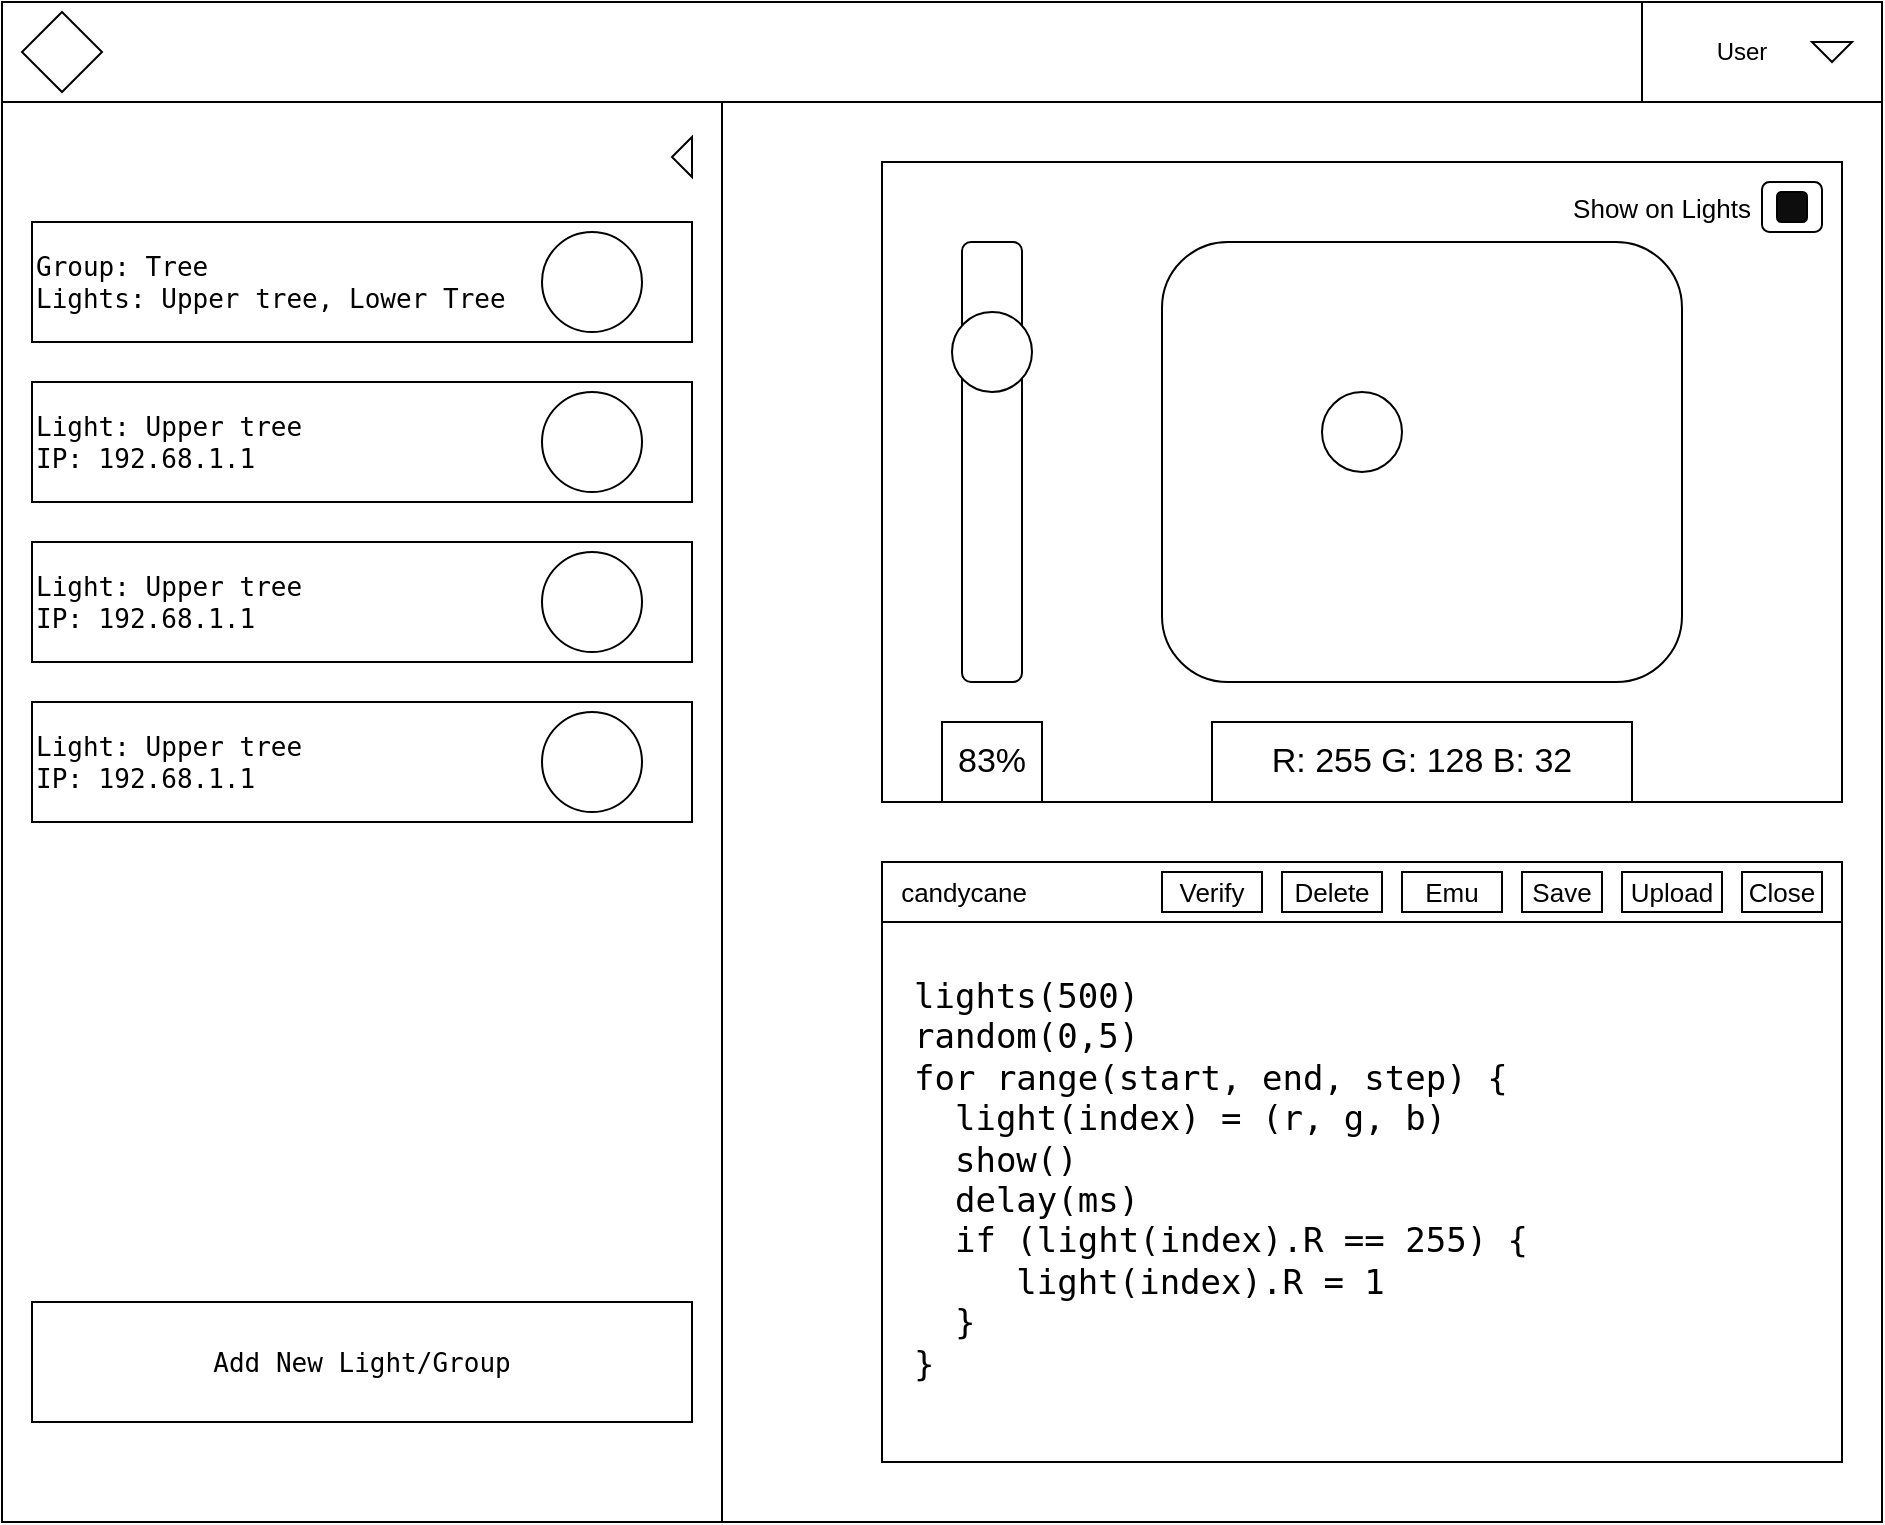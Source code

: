 <mxfile version="15.9.1" type="device" pages="2"><diagram id="Z8mdW01MG-wENITkt_oy" name="Page-1"><mxGraphModel dx="1298" dy="809" grid="1" gridSize="10" guides="1" tooltips="1" connect="1" arrows="1" fold="1" page="1" pageScale="1" pageWidth="850" pageHeight="1100" math="0" shadow="0"><root><mxCell id="0"/><mxCell id="1" parent="0"/><mxCell id="ipHgYjq6JIC_vCtF5LPw-1" value="" style="rounded=0;whiteSpace=wrap;html=1;" parent="1" vertex="1"><mxGeometry x="120" y="40" width="940" height="760" as="geometry"/></mxCell><mxCell id="ipHgYjq6JIC_vCtF5LPw-2" value="" style="rounded=0;whiteSpace=wrap;html=1;" parent="1" vertex="1"><mxGeometry x="120" y="40" width="940" height="50" as="geometry"/></mxCell><mxCell id="ipHgYjq6JIC_vCtF5LPw-3" value="" style="rhombus;whiteSpace=wrap;html=1;" parent="1" vertex="1"><mxGeometry x="130" y="45" width="40" height="40" as="geometry"/></mxCell><mxCell id="ipHgYjq6JIC_vCtF5LPw-7" value="" style="rounded=0;whiteSpace=wrap;html=1;" parent="1" vertex="1"><mxGeometry x="940" y="40" width="120" height="50" as="geometry"/></mxCell><mxCell id="ipHgYjq6JIC_vCtF5LPw-8" value="" style="triangle;whiteSpace=wrap;html=1;rotation=90;" parent="1" vertex="1"><mxGeometry x="1030" y="55" width="10" height="20" as="geometry"/></mxCell><mxCell id="ipHgYjq6JIC_vCtF5LPw-9" value="User" style="text;html=1;strokeColor=none;fillColor=none;align=center;verticalAlign=middle;whiteSpace=wrap;rounded=0;" parent="1" vertex="1"><mxGeometry x="960" y="50" width="60" height="30" as="geometry"/></mxCell><mxCell id="ipHgYjq6JIC_vCtF5LPw-10" value="" style="rounded=0;whiteSpace=wrap;html=1;" parent="1" vertex="1"><mxGeometry x="120" y="90" width="360" height="710" as="geometry"/></mxCell><mxCell id="ipHgYjq6JIC_vCtF5LPw-12" value="" style="rounded=0;whiteSpace=wrap;html=1;" parent="1" vertex="1"><mxGeometry x="560" y="120" width="480" height="320" as="geometry"/></mxCell><mxCell id="ipHgYjq6JIC_vCtF5LPw-13" value="" style="rounded=0;whiteSpace=wrap;html=1;" parent="1" vertex="1"><mxGeometry x="560" y="470" width="480" height="300" as="geometry"/></mxCell><mxCell id="ipHgYjq6JIC_vCtF5LPw-15" value="" style="rounded=0;whiteSpace=wrap;html=1;" parent="1" vertex="1"><mxGeometry x="560" y="470" width="480" height="30" as="geometry"/></mxCell><mxCell id="ipHgYjq6JIC_vCtF5LPw-18" value="" style="rounded=1;whiteSpace=wrap;html=1;" parent="1" vertex="1"><mxGeometry x="700" y="160" width="260" height="220" as="geometry"/></mxCell><mxCell id="ipHgYjq6JIC_vCtF5LPw-19" value="" style="rounded=1;whiteSpace=wrap;html=1;" parent="1" vertex="1"><mxGeometry x="600" y="160" width="30" height="220" as="geometry"/></mxCell><mxCell id="ipHgYjq6JIC_vCtF5LPw-20" value="" style="ellipse;whiteSpace=wrap;html=1;aspect=fixed;" parent="1" vertex="1"><mxGeometry x="595" y="195" width="40" height="40" as="geometry"/></mxCell><mxCell id="ipHgYjq6JIC_vCtF5LPw-21" value="" style="ellipse;whiteSpace=wrap;html=1;aspect=fixed;" parent="1" vertex="1"><mxGeometry x="780" y="235" width="40" height="40" as="geometry"/></mxCell><mxCell id="ipHgYjq6JIC_vCtF5LPw-22" value="&lt;pre style=&quot;font-size: 17px&quot;&gt;lights(500)&lt;br&gt;random(0,5)&lt;br&gt;&lt;font style=&quot;font-size: 17px&quot;&gt;&lt;font style=&quot;font-size: 17px&quot;&gt;for range(start, end, step) {&lt;/font&gt;&lt;font style=&quot;font-size: 17px&quot;&gt;&amp;nbsp;&lt;br&gt;&lt;/font&gt;&lt;/font&gt;&amp;nbsp; light(index) = (r, g, b)&lt;br&gt;&amp;nbsp; show()&lt;br&gt;&amp;nbsp; delay(ms)&lt;br&gt;  if (light(index).R == 255) {&lt;br&gt;     light(index).R = 1&lt;br&gt;  }&lt;br&gt;}&lt;/pre&gt;" style="text;html=1;strokeColor=none;fillColor=none;spacing=5;spacingTop=-20;whiteSpace=wrap;overflow=hidden;rounded=0;horizontal=1;" parent="1" vertex="1"><mxGeometry x="571" y="520" width="379" height="240" as="geometry"/></mxCell><mxCell id="ipHgYjq6JIC_vCtF5LPw-23" value="R: 255 G: 128 B: 32" style="rounded=0;whiteSpace=wrap;html=1;fontSize=17;" parent="1" vertex="1"><mxGeometry x="725" y="400" width="210" height="40" as="geometry"/></mxCell><mxCell id="ipHgYjq6JIC_vCtF5LPw-24" value="83%" style="rounded=0;whiteSpace=wrap;html=1;fontSize=17;" parent="1" vertex="1"><mxGeometry x="590" y="400" width="50" height="40" as="geometry"/></mxCell><mxCell id="ipHgYjq6JIC_vCtF5LPw-25" value="&lt;pre style=&quot;font-size: 13px&quot;&gt;Group: Tree&lt;br&gt;Lights: Upper tree, Lower Tree&lt;/pre&gt;" style="rounded=0;whiteSpace=wrap;html=1;fontSize=17;align=left;" parent="1" vertex="1"><mxGeometry x="135" y="150" width="330" height="60" as="geometry"/></mxCell><mxCell id="ipHgYjq6JIC_vCtF5LPw-26" value="" style="ellipse;whiteSpace=wrap;html=1;aspect=fixed;fontSize=13;align=left;" parent="1" vertex="1"><mxGeometry x="390" y="155" width="50" height="50" as="geometry"/></mxCell><mxCell id="ipHgYjq6JIC_vCtF5LPw-27" value="&lt;pre style=&quot;font-size: 13px&quot;&gt;Light: Upper tree&lt;br&gt;IP: 192.68.1.1&lt;/pre&gt;" style="rounded=0;whiteSpace=wrap;html=1;fontSize=17;align=left;" parent="1" vertex="1"><mxGeometry x="135" y="230" width="330" height="60" as="geometry"/></mxCell><mxCell id="ipHgYjq6JIC_vCtF5LPw-28" value="" style="ellipse;whiteSpace=wrap;html=1;aspect=fixed;fontSize=13;align=left;" parent="1" vertex="1"><mxGeometry x="390" y="235" width="50" height="50" as="geometry"/></mxCell><mxCell id="ipHgYjq6JIC_vCtF5LPw-31" value="&lt;pre style=&quot;font-size: 13px&quot;&gt;Light: Upper tree&lt;br&gt;IP: 192.68.1.1&lt;/pre&gt;" style="rounded=0;whiteSpace=wrap;html=1;fontSize=17;align=left;" parent="1" vertex="1"><mxGeometry x="135" y="310" width="330" height="60" as="geometry"/></mxCell><mxCell id="ipHgYjq6JIC_vCtF5LPw-32" value="" style="ellipse;whiteSpace=wrap;html=1;aspect=fixed;fontSize=13;align=left;" parent="1" vertex="1"><mxGeometry x="390" y="315" width="50" height="50" as="geometry"/></mxCell><mxCell id="ipHgYjq6JIC_vCtF5LPw-33" value="&lt;pre style=&quot;font-size: 13px&quot;&gt;Light: Upper tree&lt;br&gt;IP: 192.68.1.1&lt;/pre&gt;" style="rounded=0;whiteSpace=wrap;html=1;fontSize=17;align=left;" parent="1" vertex="1"><mxGeometry x="135" y="390" width="330" height="60" as="geometry"/></mxCell><mxCell id="ipHgYjq6JIC_vCtF5LPw-34" value="" style="ellipse;whiteSpace=wrap;html=1;aspect=fixed;fontSize=13;align=left;" parent="1" vertex="1"><mxGeometry x="390" y="395" width="50" height="50" as="geometry"/></mxCell><mxCell id="ipHgYjq6JIC_vCtF5LPw-35" value="&lt;pre style=&quot;font-size: 13px&quot;&gt;Add New Light/Group&lt;/pre&gt;" style="rounded=0;whiteSpace=wrap;html=1;fontSize=17;align=center;" parent="1" vertex="1"><mxGeometry x="135" y="690" width="330" height="60" as="geometry"/></mxCell><mxCell id="ipHgYjq6JIC_vCtF5LPw-36" value="" style="rounded=1;whiteSpace=wrap;html=1;fontSize=13;align=center;" parent="1" vertex="1"><mxGeometry x="1000" y="130" width="30" height="25" as="geometry"/></mxCell><mxCell id="ipHgYjq6JIC_vCtF5LPw-40" value="" style="rounded=1;whiteSpace=wrap;html=1;fontSize=13;align=center;labelBackgroundColor=#6666FF;fillColor=#0D0D0D;" parent="1" vertex="1"><mxGeometry x="1007.5" y="135" width="15" height="15" as="geometry"/></mxCell><mxCell id="ipHgYjq6JIC_vCtF5LPw-41" value="Show on Lights" style="text;html=1;strokeColor=none;fillColor=none;align=center;verticalAlign=middle;whiteSpace=wrap;rounded=0;labelBackgroundColor=none;fontSize=13;" parent="1" vertex="1"><mxGeometry x="900" y="127.5" width="100" height="30" as="geometry"/></mxCell><mxCell id="ipHgYjq6JIC_vCtF5LPw-42" value="candycane" style="text;html=1;strokeColor=none;fillColor=none;align=center;verticalAlign=middle;whiteSpace=wrap;rounded=0;labelBackgroundColor=none;fontSize=13;" parent="1" vertex="1"><mxGeometry x="571" y="470" width="60" height="30" as="geometry"/></mxCell><mxCell id="ipHgYjq6JIC_vCtF5LPw-43" value="Upload" style="rounded=0;whiteSpace=wrap;html=1;labelBackgroundColor=none;fontSize=13;align=center;fontColor=default;" parent="1" vertex="1"><mxGeometry x="930" y="475" width="50" height="20" as="geometry"/></mxCell><mxCell id="ipHgYjq6JIC_vCtF5LPw-44" value="Save" style="rounded=0;whiteSpace=wrap;html=1;labelBackgroundColor=none;fontSize=13;align=center;fontColor=default;" parent="1" vertex="1"><mxGeometry x="880" y="475" width="40" height="20" as="geometry"/></mxCell><mxCell id="ipHgYjq6JIC_vCtF5LPw-45" value="Close" style="rounded=0;whiteSpace=wrap;html=1;labelBackgroundColor=none;fontSize=13;align=center;fontColor=default;" parent="1" vertex="1"><mxGeometry x="990" y="475" width="40" height="20" as="geometry"/></mxCell><mxCell id="ipHgYjq6JIC_vCtF5LPw-46" value="Emu" style="rounded=0;whiteSpace=wrap;html=1;labelBackgroundColor=none;fontSize=13;align=center;fontColor=default;" parent="1" vertex="1"><mxGeometry x="820" y="475" width="50" height="20" as="geometry"/></mxCell><mxCell id="ipHgYjq6JIC_vCtF5LPw-47" value="Delete" style="rounded=0;whiteSpace=wrap;html=1;labelBackgroundColor=none;fontSize=13;align=center;fontColor=default;" parent="1" vertex="1"><mxGeometry x="760" y="475" width="50" height="20" as="geometry"/></mxCell><mxCell id="ipHgYjq6JIC_vCtF5LPw-48" value="Verify" style="rounded=0;whiteSpace=wrap;html=1;labelBackgroundColor=none;fontSize=13;align=center;fontColor=default;" parent="1" vertex="1"><mxGeometry x="700" y="475" width="50" height="20" as="geometry"/></mxCell><mxCell id="ipHgYjq6JIC_vCtF5LPw-51" value="" style="triangle;whiteSpace=wrap;html=1;rotation=-180;" parent="1" vertex="1"><mxGeometry x="455" y="107.5" width="10" height="20" as="geometry"/></mxCell></root></mxGraphModel></diagram><diagram id="4BIKdhg-EdiixgLEsJs-" name="Page-2"><mxGraphModel dx="1298" dy="809" grid="1" gridSize="10" guides="1" tooltips="1" connect="1" arrows="1" fold="1" page="1" pageScale="1" pageWidth="850" pageHeight="1100" math="0" shadow="0"><root><mxCell id="yVvzSzQr0glJw-JAXgu--0"/><mxCell id="yVvzSzQr0glJw-JAXgu--1" parent="yVvzSzQr0glJw-JAXgu--0"/><mxCell id="yVvzSzQr0glJw-JAXgu--2" value="" style="rounded=0;whiteSpace=wrap;html=1;" vertex="1" parent="yVvzSzQr0glJw-JAXgu--1"><mxGeometry x="80" y="40" width="680" height="640" as="geometry"/></mxCell><mxCell id="yVvzSzQr0glJw-JAXgu--4" value="" style="rounded=0;whiteSpace=wrap;html=1;" vertex="1" parent="yVvzSzQr0glJw-JAXgu--1"><mxGeometry x="100" y="70" width="630" height="110" as="geometry"/></mxCell><mxCell id="yVvzSzQr0glJw-JAXgu--5" value="main" style="ellipse;whiteSpace=wrap;html=1;aspect=fixed;" vertex="1" parent="yVvzSzQr0glJw-JAXgu--1"><mxGeometry x="120" y="82.5" width="85" height="85" as="geometry"/></mxCell><mxCell id="yVvzSzQr0glJw-JAXgu--7" value="main" style="ellipse;whiteSpace=wrap;html=1;aspect=fixed;" vertex="1" parent="yVvzSzQr0glJw-JAXgu--1"><mxGeometry x="230" y="82.5" width="85" height="85" as="geometry"/></mxCell><mxCell id="yVvzSzQr0glJw-JAXgu--8" value="main" style="ellipse;whiteSpace=wrap;html=1;aspect=fixed;" vertex="1" parent="yVvzSzQr0glJw-JAXgu--1"><mxGeometry x="340" y="78.75" width="85" height="85" as="geometry"/></mxCell><mxCell id="yVvzSzQr0glJw-JAXgu--9" value="" style="rounded=0;whiteSpace=wrap;html=1;fillColor=#f5f5f5;fontColor=#333333;strokeColor=#666666;" vertex="1" parent="yVvzSzQr0glJw-JAXgu--1"><mxGeometry x="450" y="82.5" width="10" height="77.5" as="geometry"/></mxCell><mxCell id="yVvzSzQr0glJw-JAXgu--10" value="main" style="ellipse;whiteSpace=wrap;html=1;aspect=fixed;" vertex="1" parent="yVvzSzQr0glJw-JAXgu--1"><mxGeometry x="490" y="82.5" width="85" height="85" as="geometry"/></mxCell><mxCell id="yVvzSzQr0glJw-JAXgu--11" value="main" style="ellipse;whiteSpace=wrap;html=1;aspect=fixed;" vertex="1" parent="yVvzSzQr0glJw-JAXgu--1"><mxGeometry x="610" y="82.5" width="85" height="85" as="geometry"/></mxCell><mxCell id="yVvzSzQr0glJw-JAXgu--14" value="ruckens" style="rounded=1;whiteSpace=wrap;html=1;" vertex="1" parent="yVvzSzQr0glJw-JAXgu--1"><mxGeometry x="100" y="610" width="110" height="50" as="geometry"/></mxCell></root></mxGraphModel></diagram></mxfile>